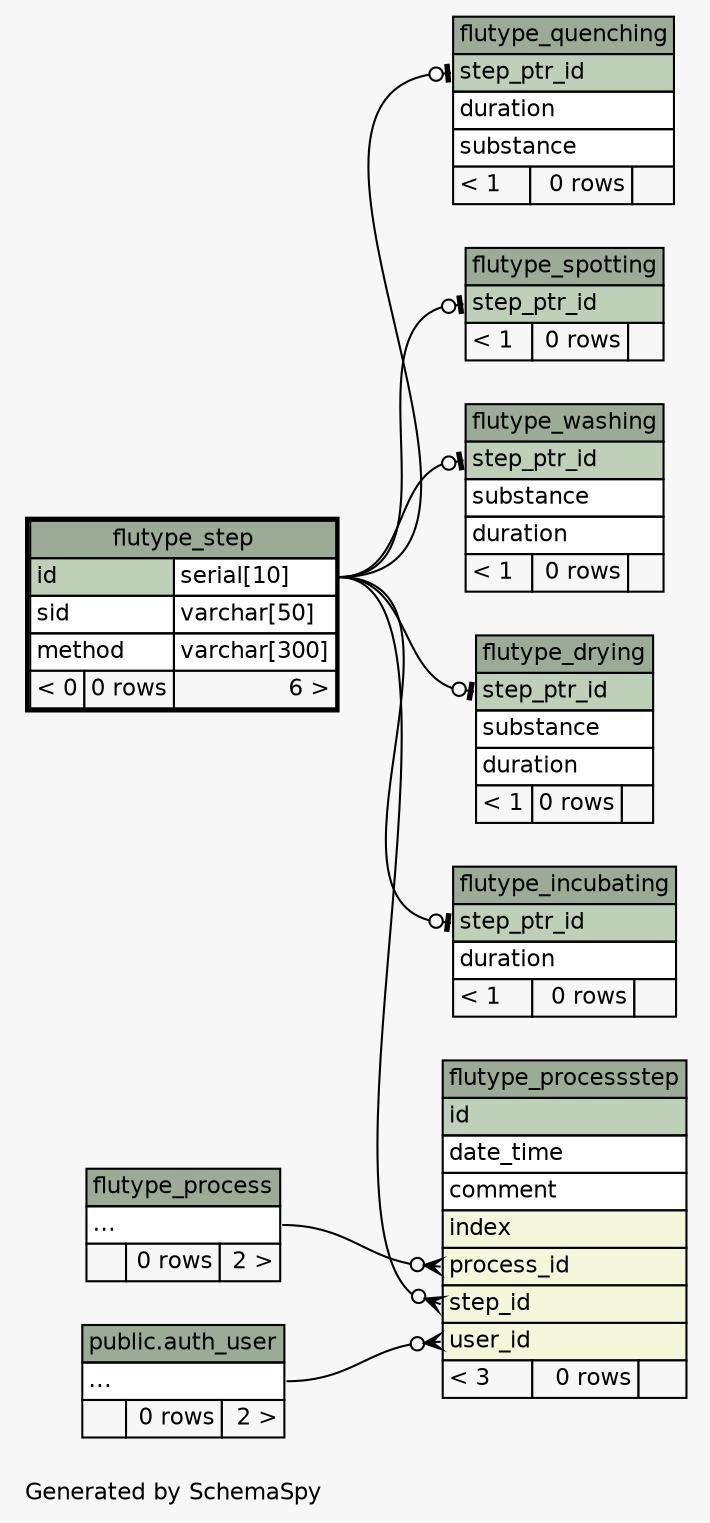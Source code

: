 // dot 2.38.0 on Linux 4.10.0-27-generic
// SchemaSpy rev 590
digraph "twoDegreesRelationshipsDiagram" {
  graph [
    rankdir="RL"
    bgcolor="#f7f7f7"
    label="\nGenerated by SchemaSpy"
    labeljust="l"
    nodesep="0.18"
    ranksep="0.46"
    fontname="Helvetica"
    fontsize="11"
  ];
  node [
    fontname="Helvetica"
    fontsize="11"
    shape="plaintext"
  ];
  edge [
    arrowsize="0.8"
  ];
  "flutype_drying":"step_ptr_id":w -> "flutype_step":"id.type":e [arrowhead=none dir=back arrowtail=teeodot];
  "flutype_incubating":"step_ptr_id":w -> "flutype_step":"id.type":e [arrowhead=none dir=back arrowtail=teeodot];
  "flutype_processstep":"process_id":w -> "flutype_process":"elipses":e [arrowhead=none dir=back arrowtail=crowodot];
  "flutype_processstep":"step_id":w -> "flutype_step":"id.type":e [arrowhead=none dir=back arrowtail=crowodot];
  "flutype_processstep":"user_id":w -> "public.auth_user":"elipses":e [arrowhead=none dir=back arrowtail=crowodot];
  "flutype_quenching":"step_ptr_id":w -> "flutype_step":"id.type":e [arrowhead=none dir=back arrowtail=teeodot];
  "flutype_spotting":"step_ptr_id":w -> "flutype_step":"id.type":e [arrowhead=none dir=back arrowtail=teeodot];
  "flutype_washing":"step_ptr_id":w -> "flutype_step":"id.type":e [arrowhead=none dir=back arrowtail=teeodot];
  "public.auth_user" [
    label=<
    <TABLE BORDER="0" CELLBORDER="1" CELLSPACING="0" BGCOLOR="#ffffff">
      <TR><TD COLSPAN="3" BGCOLOR="#9bab96" ALIGN="CENTER">public.auth_user</TD></TR>
      <TR><TD PORT="elipses" COLSPAN="3" ALIGN="LEFT">...</TD></TR>
      <TR><TD ALIGN="LEFT" BGCOLOR="#f7f7f7">  </TD><TD ALIGN="RIGHT" BGCOLOR="#f7f7f7">0 rows</TD><TD ALIGN="RIGHT" BGCOLOR="#f7f7f7">2 &gt;</TD></TR>
    </TABLE>>
    tooltip="public.auth_user"
  ];
  "flutype_drying" [
    label=<
    <TABLE BORDER="0" CELLBORDER="1" CELLSPACING="0" BGCOLOR="#ffffff">
      <TR><TD COLSPAN="3" BGCOLOR="#9bab96" ALIGN="CENTER">flutype_drying</TD></TR>
      <TR><TD PORT="step_ptr_id" COLSPAN="3" BGCOLOR="#bed1b8" ALIGN="LEFT">step_ptr_id</TD></TR>
      <TR><TD PORT="substance" COLSPAN="3" ALIGN="LEFT">substance</TD></TR>
      <TR><TD PORT="duration" COLSPAN="3" ALIGN="LEFT">duration</TD></TR>
      <TR><TD ALIGN="LEFT" BGCOLOR="#f7f7f7">&lt; 1</TD><TD ALIGN="RIGHT" BGCOLOR="#f7f7f7">0 rows</TD><TD ALIGN="RIGHT" BGCOLOR="#f7f7f7">  </TD></TR>
    </TABLE>>
    URL="flutype_drying.html"
    tooltip="flutype_drying"
  ];
  "flutype_incubating" [
    label=<
    <TABLE BORDER="0" CELLBORDER="1" CELLSPACING="0" BGCOLOR="#ffffff">
      <TR><TD COLSPAN="3" BGCOLOR="#9bab96" ALIGN="CENTER">flutype_incubating</TD></TR>
      <TR><TD PORT="step_ptr_id" COLSPAN="3" BGCOLOR="#bed1b8" ALIGN="LEFT">step_ptr_id</TD></TR>
      <TR><TD PORT="duration" COLSPAN="3" ALIGN="LEFT">duration</TD></TR>
      <TR><TD ALIGN="LEFT" BGCOLOR="#f7f7f7">&lt; 1</TD><TD ALIGN="RIGHT" BGCOLOR="#f7f7f7">0 rows</TD><TD ALIGN="RIGHT" BGCOLOR="#f7f7f7">  </TD></TR>
    </TABLE>>
    URL="flutype_incubating.html"
    tooltip="flutype_incubating"
  ];
  "flutype_process" [
    label=<
    <TABLE BORDER="0" CELLBORDER="1" CELLSPACING="0" BGCOLOR="#ffffff">
      <TR><TD COLSPAN="3" BGCOLOR="#9bab96" ALIGN="CENTER">flutype_process</TD></TR>
      <TR><TD PORT="elipses" COLSPAN="3" ALIGN="LEFT">...</TD></TR>
      <TR><TD ALIGN="LEFT" BGCOLOR="#f7f7f7">  </TD><TD ALIGN="RIGHT" BGCOLOR="#f7f7f7">0 rows</TD><TD ALIGN="RIGHT" BGCOLOR="#f7f7f7">2 &gt;</TD></TR>
    </TABLE>>
    URL="flutype_process.html"
    tooltip="flutype_process"
  ];
  "flutype_processstep" [
    label=<
    <TABLE BORDER="0" CELLBORDER="1" CELLSPACING="0" BGCOLOR="#ffffff">
      <TR><TD COLSPAN="3" BGCOLOR="#9bab96" ALIGN="CENTER">flutype_processstep</TD></TR>
      <TR><TD PORT="id" COLSPAN="3" BGCOLOR="#bed1b8" ALIGN="LEFT">id</TD></TR>
      <TR><TD PORT="date_time" COLSPAN="3" ALIGN="LEFT">date_time</TD></TR>
      <TR><TD PORT="comment" COLSPAN="3" ALIGN="LEFT">comment</TD></TR>
      <TR><TD PORT="index" COLSPAN="3" BGCOLOR="#f4f7da" ALIGN="LEFT">index</TD></TR>
      <TR><TD PORT="process_id" COLSPAN="3" BGCOLOR="#f4f7da" ALIGN="LEFT">process_id</TD></TR>
      <TR><TD PORT="step_id" COLSPAN="3" BGCOLOR="#f4f7da" ALIGN="LEFT">step_id</TD></TR>
      <TR><TD PORT="user_id" COLSPAN="3" BGCOLOR="#f4f7da" ALIGN="LEFT">user_id</TD></TR>
      <TR><TD ALIGN="LEFT" BGCOLOR="#f7f7f7">&lt; 3</TD><TD ALIGN="RIGHT" BGCOLOR="#f7f7f7">0 rows</TD><TD ALIGN="RIGHT" BGCOLOR="#f7f7f7">  </TD></TR>
    </TABLE>>
    URL="flutype_processstep.html"
    tooltip="flutype_processstep"
  ];
  "flutype_quenching" [
    label=<
    <TABLE BORDER="0" CELLBORDER="1" CELLSPACING="0" BGCOLOR="#ffffff">
      <TR><TD COLSPAN="3" BGCOLOR="#9bab96" ALIGN="CENTER">flutype_quenching</TD></TR>
      <TR><TD PORT="step_ptr_id" COLSPAN="3" BGCOLOR="#bed1b8" ALIGN="LEFT">step_ptr_id</TD></TR>
      <TR><TD PORT="duration" COLSPAN="3" ALIGN="LEFT">duration</TD></TR>
      <TR><TD PORT="substance" COLSPAN="3" ALIGN="LEFT">substance</TD></TR>
      <TR><TD ALIGN="LEFT" BGCOLOR="#f7f7f7">&lt; 1</TD><TD ALIGN="RIGHT" BGCOLOR="#f7f7f7">0 rows</TD><TD ALIGN="RIGHT" BGCOLOR="#f7f7f7">  </TD></TR>
    </TABLE>>
    URL="flutype_quenching.html"
    tooltip="flutype_quenching"
  ];
  "flutype_spotting" [
    label=<
    <TABLE BORDER="0" CELLBORDER="1" CELLSPACING="0" BGCOLOR="#ffffff">
      <TR><TD COLSPAN="3" BGCOLOR="#9bab96" ALIGN="CENTER">flutype_spotting</TD></TR>
      <TR><TD PORT="step_ptr_id" COLSPAN="3" BGCOLOR="#bed1b8" ALIGN="LEFT">step_ptr_id</TD></TR>
      <TR><TD ALIGN="LEFT" BGCOLOR="#f7f7f7">&lt; 1</TD><TD ALIGN="RIGHT" BGCOLOR="#f7f7f7">0 rows</TD><TD ALIGN="RIGHT" BGCOLOR="#f7f7f7">  </TD></TR>
    </TABLE>>
    URL="flutype_spotting.html"
    tooltip="flutype_spotting"
  ];
  "flutype_step" [
    label=<
    <TABLE BORDER="2" CELLBORDER="1" CELLSPACING="0" BGCOLOR="#ffffff">
      <TR><TD COLSPAN="3" BGCOLOR="#9bab96" ALIGN="CENTER">flutype_step</TD></TR>
      <TR><TD PORT="id" COLSPAN="2" BGCOLOR="#bed1b8" ALIGN="LEFT">id</TD><TD PORT="id.type" ALIGN="LEFT">serial[10]</TD></TR>
      <TR><TD PORT="sid" COLSPAN="2" ALIGN="LEFT">sid</TD><TD PORT="sid.type" ALIGN="LEFT">varchar[50]</TD></TR>
      <TR><TD PORT="method" COLSPAN="2" ALIGN="LEFT">method</TD><TD PORT="method.type" ALIGN="LEFT">varchar[300]</TD></TR>
      <TR><TD ALIGN="LEFT" BGCOLOR="#f7f7f7">&lt; 0</TD><TD ALIGN="RIGHT" BGCOLOR="#f7f7f7">0 rows</TD><TD ALIGN="RIGHT" BGCOLOR="#f7f7f7">6 &gt;</TD></TR>
    </TABLE>>
    URL="flutype_step.html"
    tooltip="flutype_step"
  ];
  "flutype_washing" [
    label=<
    <TABLE BORDER="0" CELLBORDER="1" CELLSPACING="0" BGCOLOR="#ffffff">
      <TR><TD COLSPAN="3" BGCOLOR="#9bab96" ALIGN="CENTER">flutype_washing</TD></TR>
      <TR><TD PORT="step_ptr_id" COLSPAN="3" BGCOLOR="#bed1b8" ALIGN="LEFT">step_ptr_id</TD></TR>
      <TR><TD PORT="substance" COLSPAN="3" ALIGN="LEFT">substance</TD></TR>
      <TR><TD PORT="duration" COLSPAN="3" ALIGN="LEFT">duration</TD></TR>
      <TR><TD ALIGN="LEFT" BGCOLOR="#f7f7f7">&lt; 1</TD><TD ALIGN="RIGHT" BGCOLOR="#f7f7f7">0 rows</TD><TD ALIGN="RIGHT" BGCOLOR="#f7f7f7">  </TD></TR>
    </TABLE>>
    URL="flutype_washing.html"
    tooltip="flutype_washing"
  ];
}
